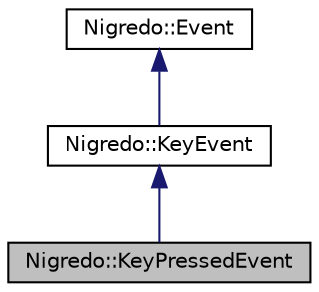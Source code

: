 digraph "Nigredo::KeyPressedEvent"
{
  edge [fontname="Helvetica",fontsize="10",labelfontname="Helvetica",labelfontsize="10"];
  node [fontname="Helvetica",fontsize="10",shape=record];
  Node1 [label="Nigredo::KeyPressedEvent",height=0.2,width=0.4,color="black", fillcolor="grey75", style="filled" fontcolor="black"];
  Node2 -> Node1 [dir="back",color="midnightblue",fontsize="10",style="solid",fontname="Helvetica"];
  Node2 [label="Nigredo::KeyEvent",height=0.2,width=0.4,color="black", fillcolor="white", style="filled",URL="$class_nigredo_1_1_key_event.html"];
  Node3 -> Node2 [dir="back",color="midnightblue",fontsize="10",style="solid",fontname="Helvetica"];
  Node3 [label="Nigredo::Event",height=0.2,width=0.4,color="black", fillcolor="white", style="filled",URL="$class_nigredo_1_1_event.html"];
}
